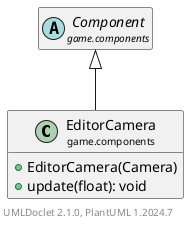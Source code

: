 @startuml
    set namespaceSeparator none
    hide empty fields
    hide empty methods

    class "<size:14>EditorCamera\n<size:10>game.components" as game.components.EditorCamera [[EditorCamera.html]] {
        +EditorCamera(Camera)
        +update(float): void
    }

    abstract class "<size:14>Component\n<size:10>game.components" as game.components.Component [[Component.html]]

    game.components.Component <|-- game.components.EditorCamera

    center footer UMLDoclet 2.1.0, PlantUML %version()
@enduml
